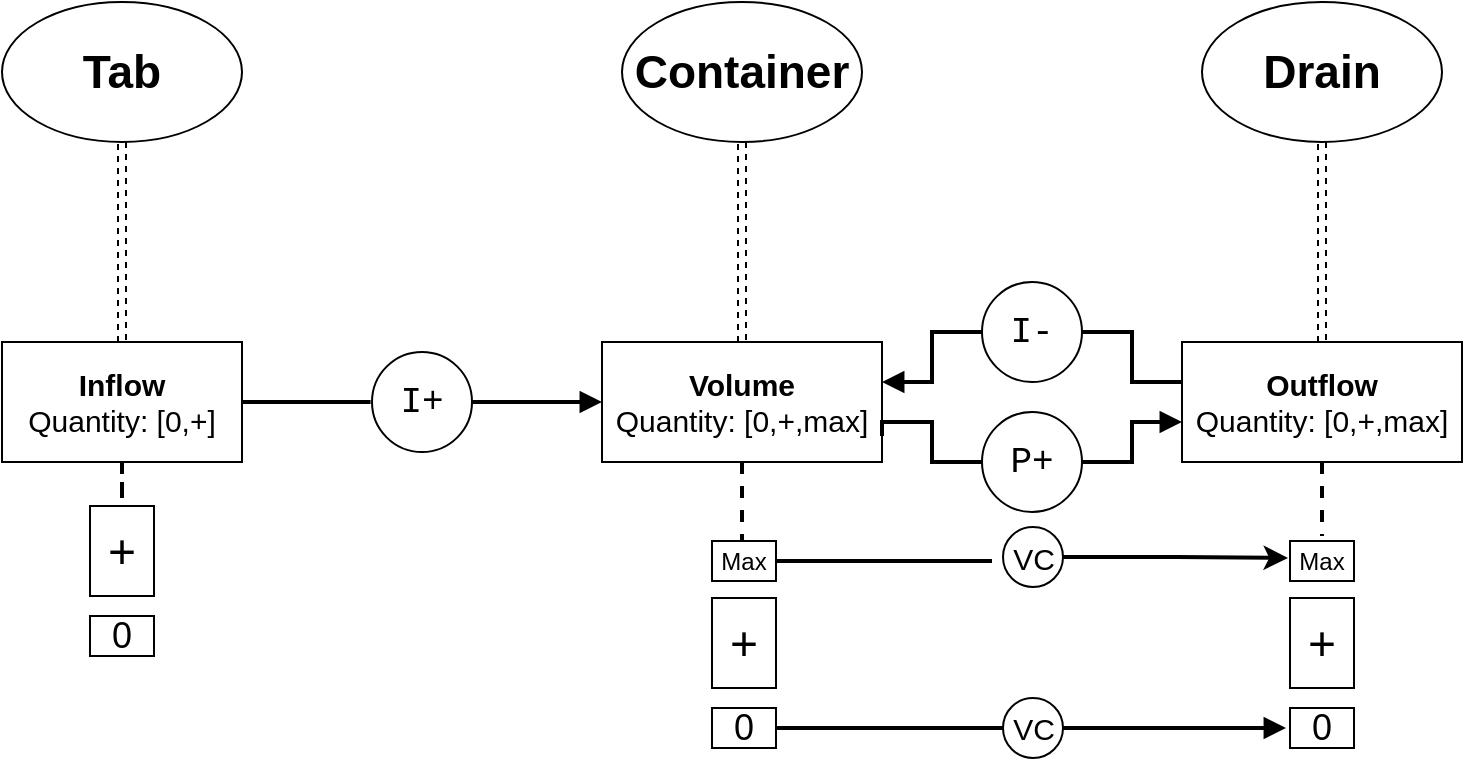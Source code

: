 <mxfile version="10.6.0" type="github"><diagram id="IiL3UcbihEvL6MUUXaoO" name="Page-1"><mxGraphModel dx="1329" dy="786" grid="1" gridSize="10" guides="1" tooltips="1" connect="0" arrows="1" fold="1" page="1" pageScale="1" pageWidth="827" pageHeight="1169" math="0" shadow="0"><root><mxCell id="0"/><mxCell id="1" parent="0"/><mxCell id="okrOaFl6imnLED2Pd8dB-20" style="edgeStyle=orthogonalEdgeStyle;shape=link;rounded=0;orthogonalLoop=1;jettySize=auto;html=1;entryX=0.5;entryY=0;entryDx=0;entryDy=0;entryPerimeter=0;dashed=1;endArrow=none;endFill=0;" parent="1" source="okrOaFl6imnLED2Pd8dB-4" target="okrOaFl6imnLED2Pd8dB-9" edge="1"><mxGeometry relative="1" as="geometry"/></mxCell><mxCell id="okrOaFl6imnLED2Pd8dB-4" value="&lt;font size=&quot;1&quot;&gt;&lt;b&gt;&lt;font style=&quot;font-size: 23px&quot;&gt;Container&lt;/font&gt;&lt;/b&gt;&lt;/font&gt;" style="ellipse;whiteSpace=wrap;html=1;" parent="1" vertex="1"><mxGeometry x="330" y="150" width="120" height="70" as="geometry"/></mxCell><mxCell id="okrOaFl6imnLED2Pd8dB-8" value="" style="edgeStyle=orthogonalEdgeStyle;rounded=0;orthogonalLoop=1;jettySize=auto;html=1;endArrow=none;endFill=0;shape=link;dashed=1;" parent="1" source="okrOaFl6imnLED2Pd8dB-5" target="okrOaFl6imnLED2Pd8dB-7" edge="1"><mxGeometry relative="1" as="geometry"/></mxCell><mxCell id="okrOaFl6imnLED2Pd8dB-5" value="&lt;b&gt;&lt;font style=&quot;font-size: 23px&quot;&gt;Tab&lt;/font&gt;&lt;/b&gt;" style="ellipse;whiteSpace=wrap;html=1;" parent="1" vertex="1"><mxGeometry x="20" y="150" width="120" height="70" as="geometry"/></mxCell><mxCell id="okrOaFl6imnLED2Pd8dB-21" style="edgeStyle=orthogonalEdgeStyle;shape=link;rounded=0;orthogonalLoop=1;jettySize=auto;html=1;entryX=0.5;entryY=0;entryDx=0;entryDy=0;entryPerimeter=0;dashed=1;endArrow=none;endFill=0;" parent="1" source="okrOaFl6imnLED2Pd8dB-6" target="okrOaFl6imnLED2Pd8dB-11" edge="1"><mxGeometry relative="1" as="geometry"/></mxCell><mxCell id="okrOaFl6imnLED2Pd8dB-6" value="&lt;b&gt;&lt;font style=&quot;font-size: 23px&quot;&gt;Drain&lt;/font&gt;&lt;/b&gt;" style="ellipse;whiteSpace=wrap;html=1;" parent="1" vertex="1"><mxGeometry x="620" y="150" width="120" height="70" as="geometry"/></mxCell><mxCell id="okrOaFl6imnLED2Pd8dB-22" style="edgeStyle=orthogonalEdgeStyle;rounded=0;orthogonalLoop=1;jettySize=auto;html=1;entryX=-0.014;entryY=0.5;entryDx=0;entryDy=0;entryPerimeter=0;endArrow=none;endFill=0;strokeWidth=2;" parent="1" source="okrOaFl6imnLED2Pd8dB-7" target="okrOaFl6imnLED2Pd8dB-24" edge="1"><mxGeometry relative="1" as="geometry"><mxPoint x="218" y="350" as="targetPoint"/></mxGeometry></mxCell><mxCell id="n71-mFbf7k77TN0-uK8z-25" style="edgeStyle=orthogonalEdgeStyle;rounded=0;orthogonalLoop=1;jettySize=auto;html=1;startArrow=none;startFill=0;endArrow=none;endFill=0;strokeWidth=2;dashed=1;" edge="1" parent="1" source="okrOaFl6imnLED2Pd8dB-7" target="okrOaFl6imnLED2Pd8dB-35"><mxGeometry relative="1" as="geometry"/></mxCell><mxCell id="okrOaFl6imnLED2Pd8dB-7" value="&lt;div&gt;&lt;font size=&quot;1&quot;&gt;&lt;b style=&quot;font-size: 15px&quot;&gt;Inflow&lt;/b&gt;&lt;/font&gt;&lt;/div&gt;&lt;div&gt;&lt;font size=&quot;1&quot;&gt;&lt;span style=&quot;font-size: 15px&quot;&gt;Quantity: [0,+]&lt;/span&gt;&lt;b style=&quot;font-size: 15px&quot;&gt;&lt;br&gt;&lt;/b&gt;&lt;/font&gt;&lt;/div&gt;" style="rounded=0;whiteSpace=wrap;html=1;" parent="1" vertex="1"><mxGeometry x="20" y="320" width="120" height="60" as="geometry"/></mxCell><mxCell id="n71-mFbf7k77TN0-uK8z-26" style="edgeStyle=orthogonalEdgeStyle;rounded=0;orthogonalLoop=1;jettySize=auto;html=1;entryX=0.469;entryY=0.025;entryDx=0;entryDy=0;entryPerimeter=0;dashed=1;startArrow=none;startFill=0;endArrow=none;endFill=0;strokeWidth=2;" edge="1" parent="1" source="okrOaFl6imnLED2Pd8dB-9" target="n71-mFbf7k77TN0-uK8z-4"><mxGeometry relative="1" as="geometry"/></mxCell><mxCell id="okrOaFl6imnLED2Pd8dB-9" value="&lt;div&gt;&lt;font size=&quot;1&quot;&gt;&lt;b style=&quot;font-size: 15px&quot;&gt;Volume&lt;/b&gt;&lt;/font&gt;&lt;/div&gt;&lt;div&gt;&lt;font size=&quot;1&quot;&gt;&lt;span style=&quot;font-size: 15px&quot;&gt;Quantity: [0,+,max]&lt;/span&gt;&lt;b style=&quot;font-size: 15px&quot;&gt;&lt;br&gt;&lt;/b&gt;&lt;/font&gt;&lt;/div&gt;" style="rounded=0;whiteSpace=wrap;html=1;" parent="1" vertex="1"><mxGeometry x="320" y="320" width="140" height="60" as="geometry"/></mxCell><mxCell id="okrOaFl6imnLED2Pd8dB-28" value="" style="edgeStyle=orthogonalEdgeStyle;rounded=0;orthogonalLoop=1;jettySize=auto;html=1;endArrow=none;endFill=0;strokeWidth=2;" parent="1" source="okrOaFl6imnLED2Pd8dB-11" target="okrOaFl6imnLED2Pd8dB-26" edge="1"><mxGeometry relative="1" as="geometry"><Array as="points"><mxPoint x="585" y="340"/><mxPoint x="585" y="315"/></Array></mxGeometry></mxCell><mxCell id="n71-mFbf7k77TN0-uK8z-27" style="edgeStyle=orthogonalEdgeStyle;rounded=0;orthogonalLoop=1;jettySize=auto;html=1;entryX=0.5;entryY=-0.125;entryDx=0;entryDy=0;entryPerimeter=0;dashed=1;startArrow=none;startFill=0;endArrow=none;endFill=0;strokeWidth=2;" edge="1" parent="1" source="okrOaFl6imnLED2Pd8dB-11" target="n71-mFbf7k77TN0-uK8z-19"><mxGeometry relative="1" as="geometry"/></mxCell><mxCell id="okrOaFl6imnLED2Pd8dB-11" value="&lt;div&gt;&lt;font size=&quot;1&quot;&gt;&lt;b style=&quot;font-size: 15px&quot;&gt;Outflow&lt;/b&gt;&lt;/font&gt;&lt;/div&gt;&lt;div&gt;&lt;font size=&quot;1&quot;&gt;&lt;span style=&quot;font-size: 15px&quot;&gt;Quantity: [0,+,max]&lt;/span&gt;&lt;b style=&quot;font-size: 15px&quot;&gt;&lt;br&gt;&lt;/b&gt;&lt;/font&gt;&lt;/div&gt;" style="rounded=0;whiteSpace=wrap;html=1;" parent="1" vertex="1"><mxGeometry x="610" y="320" width="140" height="60" as="geometry"/></mxCell><mxCell id="okrOaFl6imnLED2Pd8dB-25" value="" style="edgeStyle=orthogonalEdgeStyle;rounded=0;orthogonalLoop=1;jettySize=auto;html=1;endArrow=block;endFill=1;strokeWidth=2;" parent="1" source="okrOaFl6imnLED2Pd8dB-24" target="okrOaFl6imnLED2Pd8dB-9" edge="1"><mxGeometry relative="1" as="geometry"/></mxCell><mxCell id="okrOaFl6imnLED2Pd8dB-24" value="&lt;font face=&quot;Courier New&quot;&gt;&lt;font style=&quot;font-size: 18px&quot;&gt;I+&lt;/font&gt;&lt;/font&gt;" style="ellipse;whiteSpace=wrap;html=1;aspect=fixed;" parent="1" vertex="1"><mxGeometry x="205" y="325" width="50" height="50" as="geometry"/></mxCell><mxCell id="okrOaFl6imnLED2Pd8dB-29" value="" style="edgeStyle=orthogonalEdgeStyle;rounded=0;orthogonalLoop=1;jettySize=auto;html=1;endArrow=block;endFill=1;strokeWidth=2;" parent="1" source="okrOaFl6imnLED2Pd8dB-26" target="okrOaFl6imnLED2Pd8dB-9" edge="1"><mxGeometry relative="1" as="geometry"><Array as="points"><mxPoint x="485" y="315"/><mxPoint x="485" y="340"/></Array></mxGeometry></mxCell><mxCell id="okrOaFl6imnLED2Pd8dB-26" value="&lt;font face=&quot;Courier New&quot;&gt;&lt;font style=&quot;font-size: 18px&quot;&gt;I-&lt;/font&gt;&lt;/font&gt;" style="ellipse;whiteSpace=wrap;html=1;aspect=fixed;" parent="1" vertex="1"><mxGeometry x="510" y="290" width="50" height="50" as="geometry"/></mxCell><mxCell id="okrOaFl6imnLED2Pd8dB-32" style="edgeStyle=orthogonalEdgeStyle;rounded=0;orthogonalLoop=1;jettySize=auto;html=1;entryX=1;entryY=0.783;entryDx=0;entryDy=0;entryPerimeter=0;endArrow=none;endFill=0;strokeWidth=2;" parent="1" source="okrOaFl6imnLED2Pd8dB-30" target="okrOaFl6imnLED2Pd8dB-9" edge="1"><mxGeometry relative="1" as="geometry"><Array as="points"><mxPoint x="485" y="380"/><mxPoint x="485" y="360"/><mxPoint x="460" y="360"/></Array></mxGeometry></mxCell><mxCell id="okrOaFl6imnLED2Pd8dB-33" value="" style="edgeStyle=orthogonalEdgeStyle;rounded=0;orthogonalLoop=1;jettySize=auto;html=1;startArrow=none;startFill=0;endArrow=block;endFill=1;strokeWidth=2;" parent="1" source="okrOaFl6imnLED2Pd8dB-30" target="okrOaFl6imnLED2Pd8dB-11" edge="1"><mxGeometry relative="1" as="geometry"><Array as="points"><mxPoint x="585" y="380"/><mxPoint x="585" y="360"/></Array></mxGeometry></mxCell><mxCell id="okrOaFl6imnLED2Pd8dB-30" value="&lt;font style=&quot;font-size: 18px&quot; face=&quot;Courier New&quot;&gt;&lt;span&gt;P+&lt;/span&gt;&lt;/font&gt;" style="ellipse;whiteSpace=wrap;html=1;aspect=fixed;" parent="1" vertex="1"><mxGeometry x="510" y="355" width="50" height="50" as="geometry"/></mxCell><mxCell id="okrOaFl6imnLED2Pd8dB-34" value="&lt;font style=&quot;font-size: 18px&quot;&gt;0&lt;/font&gt;" style="rounded=0;whiteSpace=wrap;html=1;" parent="1" vertex="1"><mxGeometry x="64" y="457" width="32" height="20" as="geometry"/></mxCell><mxCell id="okrOaFl6imnLED2Pd8dB-35" value="&lt;font style=&quot;font-size: 24px&quot;&gt;+&lt;/font&gt;" style="rounded=0;whiteSpace=wrap;html=1;" parent="1" vertex="1"><mxGeometry x="64" y="402" width="32" height="45" as="geometry"/></mxCell><mxCell id="n71-mFbf7k77TN0-uK8z-23" style="edgeStyle=orthogonalEdgeStyle;rounded=0;orthogonalLoop=1;jettySize=auto;html=1;startArrow=none;startFill=0;endArrow=none;endFill=0;strokeWidth=2;" edge="1" parent="1" source="n71-mFbf7k77TN0-uK8z-1" target="n71-mFbf7k77TN0-uK8z-22"><mxGeometry relative="1" as="geometry"/></mxCell><mxCell id="n71-mFbf7k77TN0-uK8z-1" value="&lt;font style=&quot;font-size: 18px&quot;&gt;0&lt;/font&gt;" style="rounded=0;whiteSpace=wrap;html=1;" vertex="1" parent="1"><mxGeometry x="375" y="503" width="32" height="20" as="geometry"/></mxCell><mxCell id="n71-mFbf7k77TN0-uK8z-2" value="&lt;font style=&quot;font-size: 24px&quot;&gt;+&lt;/font&gt;" style="rounded=0;whiteSpace=wrap;html=1;" vertex="1" parent="1"><mxGeometry x="375" y="448" width="32" height="45" as="geometry"/></mxCell><mxCell id="n71-mFbf7k77TN0-uK8z-9" style="edgeStyle=orthogonalEdgeStyle;rounded=0;orthogonalLoop=1;jettySize=auto;html=1;startArrow=none;startFill=0;endArrow=none;endFill=0;strokeWidth=2;" edge="1" parent="1" source="n71-mFbf7k77TN0-uK8z-4"><mxGeometry relative="1" as="geometry"><mxPoint x="515" y="429.5" as="targetPoint"/></mxGeometry></mxCell><mxCell id="n71-mFbf7k77TN0-uK8z-4" value="Max" style="rounded=0;whiteSpace=wrap;html=1;" vertex="1" parent="1"><mxGeometry x="375" y="419.5" width="32" height="20" as="geometry"/></mxCell><mxCell id="n71-mFbf7k77TN0-uK8z-20" style="edgeStyle=orthogonalEdgeStyle;rounded=0;orthogonalLoop=1;jettySize=auto;html=1;entryX=-0.031;entryY=0.425;entryDx=0;entryDy=0;entryPerimeter=0;startArrow=none;startFill=0;endArrow=classic;endFill=1;strokeWidth=2;" edge="1" parent="1" source="n71-mFbf7k77TN0-uK8z-8" target="n71-mFbf7k77TN0-uK8z-19"><mxGeometry relative="1" as="geometry"/></mxCell><mxCell id="n71-mFbf7k77TN0-uK8z-8" value="&lt;font style=&quot;font-size: 15px&quot;&gt;VC&lt;/font&gt;" style="ellipse;whiteSpace=wrap;html=1;aspect=fixed;" vertex="1" parent="1"><mxGeometry x="520.5" y="412.5" width="30" height="30" as="geometry"/></mxCell><mxCell id="n71-mFbf7k77TN0-uK8z-17" value="&lt;font style=&quot;font-size: 18px&quot;&gt;0&lt;/font&gt;" style="rounded=0;whiteSpace=wrap;html=1;" vertex="1" parent="1"><mxGeometry x="664" y="503" width="32" height="20" as="geometry"/></mxCell><mxCell id="n71-mFbf7k77TN0-uK8z-18" value="&lt;font style=&quot;font-size: 24px&quot;&gt;+&lt;/font&gt;" style="rounded=0;whiteSpace=wrap;html=1;" vertex="1" parent="1"><mxGeometry x="664" y="448" width="32" height="45" as="geometry"/></mxCell><mxCell id="n71-mFbf7k77TN0-uK8z-19" value="Max" style="rounded=0;whiteSpace=wrap;html=1;" vertex="1" parent="1"><mxGeometry x="664" y="419.5" width="32" height="20" as="geometry"/></mxCell><mxCell id="n71-mFbf7k77TN0-uK8z-24" style="edgeStyle=orthogonalEdgeStyle;rounded=0;orthogonalLoop=1;jettySize=auto;html=1;entryX=-0.062;entryY=0.5;entryDx=0;entryDy=0;entryPerimeter=0;startArrow=none;startFill=0;endArrow=block;endFill=1;strokeWidth=2;" edge="1" parent="1" source="n71-mFbf7k77TN0-uK8z-22" target="n71-mFbf7k77TN0-uK8z-17"><mxGeometry relative="1" as="geometry"/></mxCell><mxCell id="n71-mFbf7k77TN0-uK8z-22" value="&lt;font style=&quot;font-size: 15px&quot;&gt;VC&lt;/font&gt;" style="ellipse;whiteSpace=wrap;html=1;aspect=fixed;" vertex="1" parent="1"><mxGeometry x="520.5" y="498" width="30" height="30" as="geometry"/></mxCell></root></mxGraphModel></diagram></mxfile>